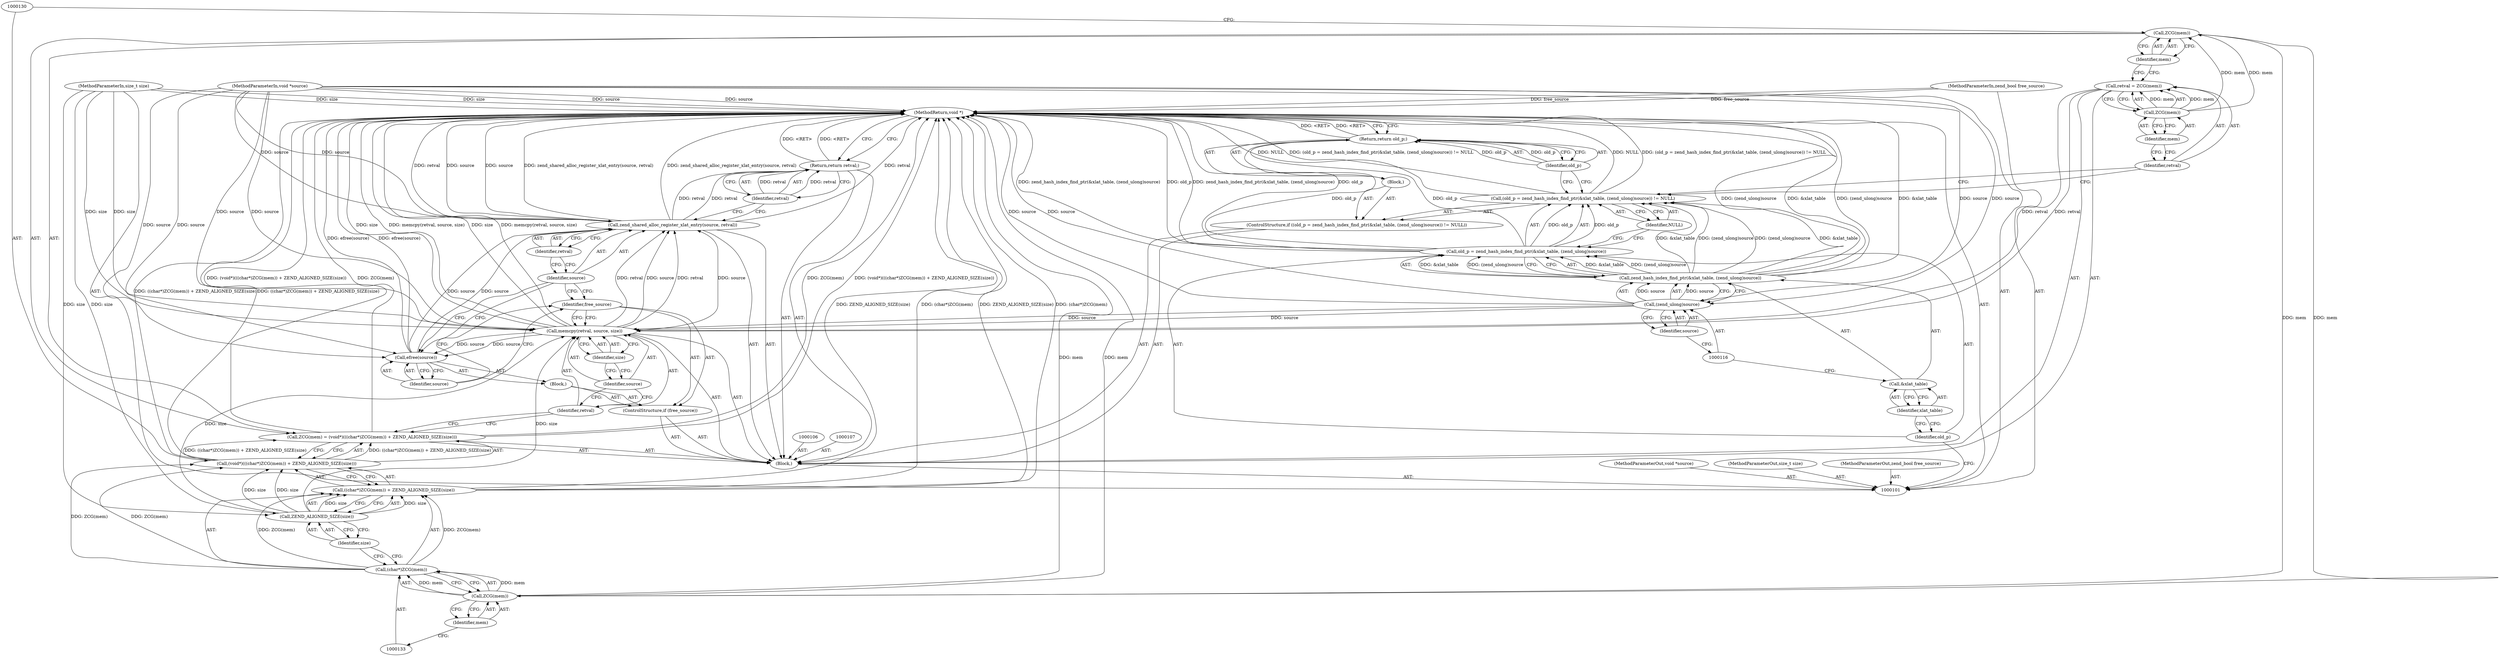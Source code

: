 digraph "1_php_777c39f4042327eac4b63c7ee87dc1c7a09a3115" {
"1000152" [label="(MethodReturn,void *)"];
"1000102" [label="(MethodParameterIn,void *source)"];
"1000211" [label="(MethodParameterOut,void *source)"];
"1000103" [label="(MethodParameterIn,size_t size)"];
"1000212" [label="(MethodParameterOut,size_t size)"];
"1000104" [label="(MethodParameterIn,zend_bool free_source)"];
"1000213" [label="(MethodParameterOut,zend_bool free_source)"];
"1000128" [label="(Identifier,mem)"];
"1000129" [label="(Call,(void*)(((char*)ZCG(mem)) + ZEND_ALIGNED_SIZE(size)))"];
"1000131" [label="(Call,((char*)ZCG(mem)) + ZEND_ALIGNED_SIZE(size))"];
"1000132" [label="(Call,(char*)ZCG(mem))"];
"1000134" [label="(Call,ZCG(mem))"];
"1000135" [label="(Identifier,mem)"];
"1000136" [label="(Call,ZEND_ALIGNED_SIZE(size))"];
"1000137" [label="(Identifier,size)"];
"1000126" [label="(Call,ZCG(mem) = (void*)(((char*)ZCG(mem)) + ZEND_ALIGNED_SIZE(size)))"];
"1000127" [label="(Call,ZCG(mem))"];
"1000139" [label="(Identifier,retval)"];
"1000140" [label="(Identifier,source)"];
"1000141" [label="(Identifier,size)"];
"1000138" [label="(Call,memcpy(retval, source, size))"];
"1000143" [label="(Identifier,free_source)"];
"1000144" [label="(Block,)"];
"1000142" [label="(ControlStructure,if (free_source))"];
"1000145" [label="(Call,efree(source))"];
"1000146" [label="(Identifier,source)"];
"1000148" [label="(Identifier,source)"];
"1000149" [label="(Identifier,retval)"];
"1000147" [label="(Call,zend_shared_alloc_register_xlat_entry(source, retval))"];
"1000151" [label="(Identifier,retval)"];
"1000150" [label="(Return,return retval;)"];
"1000105" [label="(Block,)"];
"1000108" [label="(ControlStructure,if ((old_p = zend_hash_index_find_ptr(&xlat_table, (zend_ulong)source)) != NULL))"];
"1000112" [label="(Call,zend_hash_index_find_ptr(&xlat_table, (zend_ulong)source))"];
"1000113" [label="(Call,&xlat_table)"];
"1000114" [label="(Identifier,xlat_table)"];
"1000109" [label="(Call,(old_p = zend_hash_index_find_ptr(&xlat_table, (zend_ulong)source)) != NULL)"];
"1000115" [label="(Call,(zend_ulong)source)"];
"1000110" [label="(Call,old_p = zend_hash_index_find_ptr(&xlat_table, (zend_ulong)source))"];
"1000111" [label="(Identifier,old_p)"];
"1000117" [label="(Identifier,source)"];
"1000118" [label="(Identifier,NULL)"];
"1000119" [label="(Block,)"];
"1000120" [label="(Return,return old_p;)"];
"1000121" [label="(Identifier,old_p)"];
"1000124" [label="(Call,ZCG(mem))"];
"1000125" [label="(Identifier,mem)"];
"1000122" [label="(Call,retval = ZCG(mem))"];
"1000123" [label="(Identifier,retval)"];
"1000152" -> "1000101"  [label="AST: "];
"1000152" -> "1000120"  [label="CFG: "];
"1000152" -> "1000150"  [label="CFG: "];
"1000115" -> "1000152"  [label="DDG: source"];
"1000104" -> "1000152"  [label="DDG: free_source"];
"1000112" -> "1000152"  [label="DDG: (zend_ulong)source"];
"1000112" -> "1000152"  [label="DDG: &xlat_table"];
"1000126" -> "1000152"  [label="DDG: ZCG(mem)"];
"1000126" -> "1000152"  [label="DDG: (void*)(((char*)ZCG(mem)) + ZEND_ALIGNED_SIZE(size))"];
"1000109" -> "1000152"  [label="DDG: NULL"];
"1000109" -> "1000152"  [label="DDG: (old_p = zend_hash_index_find_ptr(&xlat_table, (zend_ulong)source)) != NULL"];
"1000138" -> "1000152"  [label="DDG: memcpy(retval, source, size)"];
"1000138" -> "1000152"  [label="DDG: size"];
"1000129" -> "1000152"  [label="DDG: ((char*)ZCG(mem)) + ZEND_ALIGNED_SIZE(size)"];
"1000131" -> "1000152"  [label="DDG: (char*)ZCG(mem)"];
"1000131" -> "1000152"  [label="DDG: ZEND_ALIGNED_SIZE(size)"];
"1000103" -> "1000152"  [label="DDG: size"];
"1000147" -> "1000152"  [label="DDG: retval"];
"1000147" -> "1000152"  [label="DDG: source"];
"1000147" -> "1000152"  [label="DDG: zend_shared_alloc_register_xlat_entry(source, retval)"];
"1000102" -> "1000152"  [label="DDG: source"];
"1000110" -> "1000152"  [label="DDG: zend_hash_index_find_ptr(&xlat_table, (zend_ulong)source)"];
"1000110" -> "1000152"  [label="DDG: old_p"];
"1000134" -> "1000152"  [label="DDG: mem"];
"1000145" -> "1000152"  [label="DDG: efree(source)"];
"1000120" -> "1000152"  [label="DDG: <RET>"];
"1000150" -> "1000152"  [label="DDG: <RET>"];
"1000102" -> "1000101"  [label="AST: "];
"1000102" -> "1000152"  [label="DDG: source"];
"1000102" -> "1000115"  [label="DDG: source"];
"1000102" -> "1000138"  [label="DDG: source"];
"1000102" -> "1000145"  [label="DDG: source"];
"1000102" -> "1000147"  [label="DDG: source"];
"1000211" -> "1000101"  [label="AST: "];
"1000103" -> "1000101"  [label="AST: "];
"1000103" -> "1000152"  [label="DDG: size"];
"1000103" -> "1000136"  [label="DDG: size"];
"1000103" -> "1000138"  [label="DDG: size"];
"1000212" -> "1000101"  [label="AST: "];
"1000104" -> "1000101"  [label="AST: "];
"1000104" -> "1000152"  [label="DDG: free_source"];
"1000213" -> "1000101"  [label="AST: "];
"1000128" -> "1000127"  [label="AST: "];
"1000128" -> "1000122"  [label="CFG: "];
"1000127" -> "1000128"  [label="CFG: "];
"1000129" -> "1000126"  [label="AST: "];
"1000129" -> "1000131"  [label="CFG: "];
"1000130" -> "1000129"  [label="AST: "];
"1000131" -> "1000129"  [label="AST: "];
"1000126" -> "1000129"  [label="CFG: "];
"1000129" -> "1000152"  [label="DDG: ((char*)ZCG(mem)) + ZEND_ALIGNED_SIZE(size)"];
"1000129" -> "1000126"  [label="DDG: ((char*)ZCG(mem)) + ZEND_ALIGNED_SIZE(size)"];
"1000132" -> "1000129"  [label="DDG: ZCG(mem)"];
"1000136" -> "1000129"  [label="DDG: size"];
"1000131" -> "1000129"  [label="AST: "];
"1000131" -> "1000136"  [label="CFG: "];
"1000132" -> "1000131"  [label="AST: "];
"1000136" -> "1000131"  [label="AST: "];
"1000129" -> "1000131"  [label="CFG: "];
"1000131" -> "1000152"  [label="DDG: (char*)ZCG(mem)"];
"1000131" -> "1000152"  [label="DDG: ZEND_ALIGNED_SIZE(size)"];
"1000132" -> "1000131"  [label="DDG: ZCG(mem)"];
"1000136" -> "1000131"  [label="DDG: size"];
"1000132" -> "1000131"  [label="AST: "];
"1000132" -> "1000134"  [label="CFG: "];
"1000133" -> "1000132"  [label="AST: "];
"1000134" -> "1000132"  [label="AST: "];
"1000137" -> "1000132"  [label="CFG: "];
"1000132" -> "1000129"  [label="DDG: ZCG(mem)"];
"1000132" -> "1000131"  [label="DDG: ZCG(mem)"];
"1000134" -> "1000132"  [label="DDG: mem"];
"1000134" -> "1000132"  [label="AST: "];
"1000134" -> "1000135"  [label="CFG: "];
"1000135" -> "1000134"  [label="AST: "];
"1000132" -> "1000134"  [label="CFG: "];
"1000134" -> "1000152"  [label="DDG: mem"];
"1000134" -> "1000132"  [label="DDG: mem"];
"1000127" -> "1000134"  [label="DDG: mem"];
"1000135" -> "1000134"  [label="AST: "];
"1000135" -> "1000133"  [label="CFG: "];
"1000134" -> "1000135"  [label="CFG: "];
"1000136" -> "1000131"  [label="AST: "];
"1000136" -> "1000137"  [label="CFG: "];
"1000137" -> "1000136"  [label="AST: "];
"1000131" -> "1000136"  [label="CFG: "];
"1000136" -> "1000129"  [label="DDG: size"];
"1000136" -> "1000131"  [label="DDG: size"];
"1000103" -> "1000136"  [label="DDG: size"];
"1000136" -> "1000138"  [label="DDG: size"];
"1000137" -> "1000136"  [label="AST: "];
"1000137" -> "1000132"  [label="CFG: "];
"1000136" -> "1000137"  [label="CFG: "];
"1000126" -> "1000105"  [label="AST: "];
"1000126" -> "1000129"  [label="CFG: "];
"1000127" -> "1000126"  [label="AST: "];
"1000129" -> "1000126"  [label="AST: "];
"1000139" -> "1000126"  [label="CFG: "];
"1000126" -> "1000152"  [label="DDG: ZCG(mem)"];
"1000126" -> "1000152"  [label="DDG: (void*)(((char*)ZCG(mem)) + ZEND_ALIGNED_SIZE(size))"];
"1000129" -> "1000126"  [label="DDG: ((char*)ZCG(mem)) + ZEND_ALIGNED_SIZE(size)"];
"1000127" -> "1000126"  [label="AST: "];
"1000127" -> "1000128"  [label="CFG: "];
"1000128" -> "1000127"  [label="AST: "];
"1000130" -> "1000127"  [label="CFG: "];
"1000124" -> "1000127"  [label="DDG: mem"];
"1000127" -> "1000134"  [label="DDG: mem"];
"1000139" -> "1000138"  [label="AST: "];
"1000139" -> "1000126"  [label="CFG: "];
"1000140" -> "1000139"  [label="CFG: "];
"1000140" -> "1000138"  [label="AST: "];
"1000140" -> "1000139"  [label="CFG: "];
"1000141" -> "1000140"  [label="CFG: "];
"1000141" -> "1000138"  [label="AST: "];
"1000141" -> "1000140"  [label="CFG: "];
"1000138" -> "1000141"  [label="CFG: "];
"1000138" -> "1000105"  [label="AST: "];
"1000138" -> "1000141"  [label="CFG: "];
"1000139" -> "1000138"  [label="AST: "];
"1000140" -> "1000138"  [label="AST: "];
"1000141" -> "1000138"  [label="AST: "];
"1000143" -> "1000138"  [label="CFG: "];
"1000138" -> "1000152"  [label="DDG: memcpy(retval, source, size)"];
"1000138" -> "1000152"  [label="DDG: size"];
"1000122" -> "1000138"  [label="DDG: retval"];
"1000115" -> "1000138"  [label="DDG: source"];
"1000102" -> "1000138"  [label="DDG: source"];
"1000136" -> "1000138"  [label="DDG: size"];
"1000103" -> "1000138"  [label="DDG: size"];
"1000138" -> "1000145"  [label="DDG: source"];
"1000138" -> "1000147"  [label="DDG: source"];
"1000138" -> "1000147"  [label="DDG: retval"];
"1000143" -> "1000142"  [label="AST: "];
"1000143" -> "1000138"  [label="CFG: "];
"1000146" -> "1000143"  [label="CFG: "];
"1000148" -> "1000143"  [label="CFG: "];
"1000144" -> "1000142"  [label="AST: "];
"1000145" -> "1000144"  [label="AST: "];
"1000142" -> "1000105"  [label="AST: "];
"1000143" -> "1000142"  [label="AST: "];
"1000144" -> "1000142"  [label="AST: "];
"1000145" -> "1000144"  [label="AST: "];
"1000145" -> "1000146"  [label="CFG: "];
"1000146" -> "1000145"  [label="AST: "];
"1000148" -> "1000145"  [label="CFG: "];
"1000145" -> "1000152"  [label="DDG: efree(source)"];
"1000138" -> "1000145"  [label="DDG: source"];
"1000102" -> "1000145"  [label="DDG: source"];
"1000145" -> "1000147"  [label="DDG: source"];
"1000146" -> "1000145"  [label="AST: "];
"1000146" -> "1000143"  [label="CFG: "];
"1000145" -> "1000146"  [label="CFG: "];
"1000148" -> "1000147"  [label="AST: "];
"1000148" -> "1000145"  [label="CFG: "];
"1000148" -> "1000143"  [label="CFG: "];
"1000149" -> "1000148"  [label="CFG: "];
"1000149" -> "1000147"  [label="AST: "];
"1000149" -> "1000148"  [label="CFG: "];
"1000147" -> "1000149"  [label="CFG: "];
"1000147" -> "1000105"  [label="AST: "];
"1000147" -> "1000149"  [label="CFG: "];
"1000148" -> "1000147"  [label="AST: "];
"1000149" -> "1000147"  [label="AST: "];
"1000151" -> "1000147"  [label="CFG: "];
"1000147" -> "1000152"  [label="DDG: retval"];
"1000147" -> "1000152"  [label="DDG: source"];
"1000147" -> "1000152"  [label="DDG: zend_shared_alloc_register_xlat_entry(source, retval)"];
"1000138" -> "1000147"  [label="DDG: source"];
"1000138" -> "1000147"  [label="DDG: retval"];
"1000145" -> "1000147"  [label="DDG: source"];
"1000102" -> "1000147"  [label="DDG: source"];
"1000147" -> "1000150"  [label="DDG: retval"];
"1000151" -> "1000150"  [label="AST: "];
"1000151" -> "1000147"  [label="CFG: "];
"1000150" -> "1000151"  [label="CFG: "];
"1000151" -> "1000150"  [label="DDG: retval"];
"1000150" -> "1000105"  [label="AST: "];
"1000150" -> "1000151"  [label="CFG: "];
"1000151" -> "1000150"  [label="AST: "];
"1000152" -> "1000150"  [label="CFG: "];
"1000150" -> "1000152"  [label="DDG: <RET>"];
"1000151" -> "1000150"  [label="DDG: retval"];
"1000147" -> "1000150"  [label="DDG: retval"];
"1000105" -> "1000101"  [label="AST: "];
"1000106" -> "1000105"  [label="AST: "];
"1000107" -> "1000105"  [label="AST: "];
"1000108" -> "1000105"  [label="AST: "];
"1000122" -> "1000105"  [label="AST: "];
"1000126" -> "1000105"  [label="AST: "];
"1000138" -> "1000105"  [label="AST: "];
"1000142" -> "1000105"  [label="AST: "];
"1000147" -> "1000105"  [label="AST: "];
"1000150" -> "1000105"  [label="AST: "];
"1000108" -> "1000105"  [label="AST: "];
"1000109" -> "1000108"  [label="AST: "];
"1000119" -> "1000108"  [label="AST: "];
"1000112" -> "1000110"  [label="AST: "];
"1000112" -> "1000115"  [label="CFG: "];
"1000113" -> "1000112"  [label="AST: "];
"1000115" -> "1000112"  [label="AST: "];
"1000110" -> "1000112"  [label="CFG: "];
"1000112" -> "1000152"  [label="DDG: (zend_ulong)source"];
"1000112" -> "1000152"  [label="DDG: &xlat_table"];
"1000112" -> "1000109"  [label="DDG: &xlat_table"];
"1000112" -> "1000109"  [label="DDG: (zend_ulong)source"];
"1000112" -> "1000110"  [label="DDG: &xlat_table"];
"1000112" -> "1000110"  [label="DDG: (zend_ulong)source"];
"1000115" -> "1000112"  [label="DDG: source"];
"1000113" -> "1000112"  [label="AST: "];
"1000113" -> "1000114"  [label="CFG: "];
"1000114" -> "1000113"  [label="AST: "];
"1000116" -> "1000113"  [label="CFG: "];
"1000114" -> "1000113"  [label="AST: "];
"1000114" -> "1000111"  [label="CFG: "];
"1000113" -> "1000114"  [label="CFG: "];
"1000109" -> "1000108"  [label="AST: "];
"1000109" -> "1000118"  [label="CFG: "];
"1000110" -> "1000109"  [label="AST: "];
"1000118" -> "1000109"  [label="AST: "];
"1000121" -> "1000109"  [label="CFG: "];
"1000123" -> "1000109"  [label="CFG: "];
"1000109" -> "1000152"  [label="DDG: NULL"];
"1000109" -> "1000152"  [label="DDG: (old_p = zend_hash_index_find_ptr(&xlat_table, (zend_ulong)source)) != NULL"];
"1000110" -> "1000109"  [label="DDG: old_p"];
"1000112" -> "1000109"  [label="DDG: &xlat_table"];
"1000112" -> "1000109"  [label="DDG: (zend_ulong)source"];
"1000115" -> "1000112"  [label="AST: "];
"1000115" -> "1000117"  [label="CFG: "];
"1000116" -> "1000115"  [label="AST: "];
"1000117" -> "1000115"  [label="AST: "];
"1000112" -> "1000115"  [label="CFG: "];
"1000115" -> "1000152"  [label="DDG: source"];
"1000115" -> "1000112"  [label="DDG: source"];
"1000102" -> "1000115"  [label="DDG: source"];
"1000115" -> "1000138"  [label="DDG: source"];
"1000110" -> "1000109"  [label="AST: "];
"1000110" -> "1000112"  [label="CFG: "];
"1000111" -> "1000110"  [label="AST: "];
"1000112" -> "1000110"  [label="AST: "];
"1000118" -> "1000110"  [label="CFG: "];
"1000110" -> "1000152"  [label="DDG: zend_hash_index_find_ptr(&xlat_table, (zend_ulong)source)"];
"1000110" -> "1000152"  [label="DDG: old_p"];
"1000110" -> "1000109"  [label="DDG: old_p"];
"1000112" -> "1000110"  [label="DDG: &xlat_table"];
"1000112" -> "1000110"  [label="DDG: (zend_ulong)source"];
"1000110" -> "1000120"  [label="DDG: old_p"];
"1000111" -> "1000110"  [label="AST: "];
"1000111" -> "1000101"  [label="CFG: "];
"1000114" -> "1000111"  [label="CFG: "];
"1000117" -> "1000115"  [label="AST: "];
"1000117" -> "1000116"  [label="CFG: "];
"1000115" -> "1000117"  [label="CFG: "];
"1000118" -> "1000109"  [label="AST: "];
"1000118" -> "1000110"  [label="CFG: "];
"1000109" -> "1000118"  [label="CFG: "];
"1000119" -> "1000108"  [label="AST: "];
"1000120" -> "1000119"  [label="AST: "];
"1000120" -> "1000119"  [label="AST: "];
"1000120" -> "1000121"  [label="CFG: "];
"1000121" -> "1000120"  [label="AST: "];
"1000152" -> "1000120"  [label="CFG: "];
"1000120" -> "1000152"  [label="DDG: <RET>"];
"1000121" -> "1000120"  [label="DDG: old_p"];
"1000110" -> "1000120"  [label="DDG: old_p"];
"1000121" -> "1000120"  [label="AST: "];
"1000121" -> "1000109"  [label="CFG: "];
"1000120" -> "1000121"  [label="CFG: "];
"1000121" -> "1000120"  [label="DDG: old_p"];
"1000124" -> "1000122"  [label="AST: "];
"1000124" -> "1000125"  [label="CFG: "];
"1000125" -> "1000124"  [label="AST: "];
"1000122" -> "1000124"  [label="CFG: "];
"1000124" -> "1000122"  [label="DDG: mem"];
"1000124" -> "1000127"  [label="DDG: mem"];
"1000125" -> "1000124"  [label="AST: "];
"1000125" -> "1000123"  [label="CFG: "];
"1000124" -> "1000125"  [label="CFG: "];
"1000122" -> "1000105"  [label="AST: "];
"1000122" -> "1000124"  [label="CFG: "];
"1000123" -> "1000122"  [label="AST: "];
"1000124" -> "1000122"  [label="AST: "];
"1000128" -> "1000122"  [label="CFG: "];
"1000124" -> "1000122"  [label="DDG: mem"];
"1000122" -> "1000138"  [label="DDG: retval"];
"1000123" -> "1000122"  [label="AST: "];
"1000123" -> "1000109"  [label="CFG: "];
"1000125" -> "1000123"  [label="CFG: "];
}
